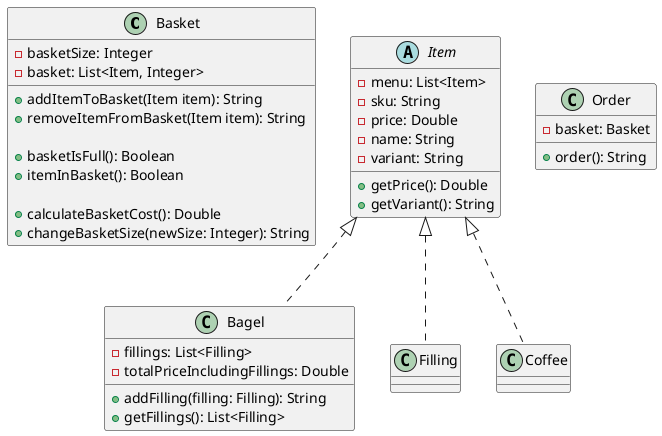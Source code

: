 @startuml

Class Basket {
    - basketSize: Integer
    - basket: List<Item, Integer>

    + addItemToBasket(Item item): String
    + removeItemFromBasket(Item item): String

    + basketIsFull(): Boolean
    + itemInBasket(): Boolean

    + calculateBasketCost(): Double
    + changeBasketSize(newSize: Integer): String
}

Abstract Class Item {
    - menu: List<Item>
    - sku: String
    - price: Double
    - name: String
    - variant: String

    + getPrice(): Double
    + getVariant(): String
}

Class Bagel Implements Item {
    - fillings: List<Filling>
    - totalPriceIncludingFillings: Double
    + addFilling(filling: Filling): String
    + getFillings(): List<Filling>
}

Class Filling Implements Item {
}

Class Coffee Implements Item {
}

Class Order {
    - basket: Basket
    + order(): String
}

@enduml

